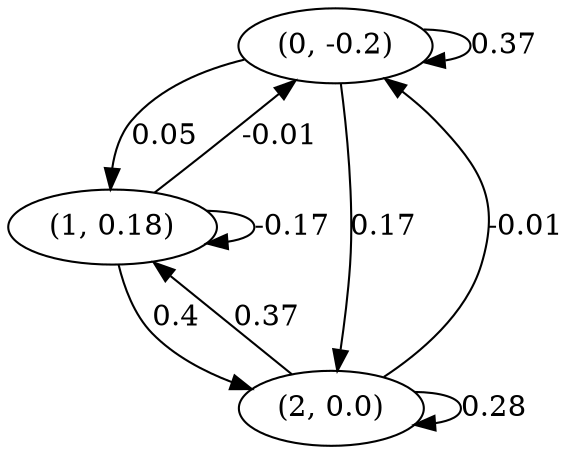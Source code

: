 digraph {
    0 [ label = "(0, -0.2)" ]
    1 [ label = "(1, 0.18)" ]
    2 [ label = "(2, 0.0)" ]
    0 -> 0 [ label = "0.37" ]
    1 -> 1 [ label = "-0.17" ]
    2 -> 2 [ label = "0.28" ]
    1 -> 0 [ label = "-0.01" ]
    2 -> 0 [ label = "-0.01" ]
    0 -> 1 [ label = "0.05" ]
    2 -> 1 [ label = "0.37" ]
    0 -> 2 [ label = "0.17" ]
    1 -> 2 [ label = "0.4" ]
}

